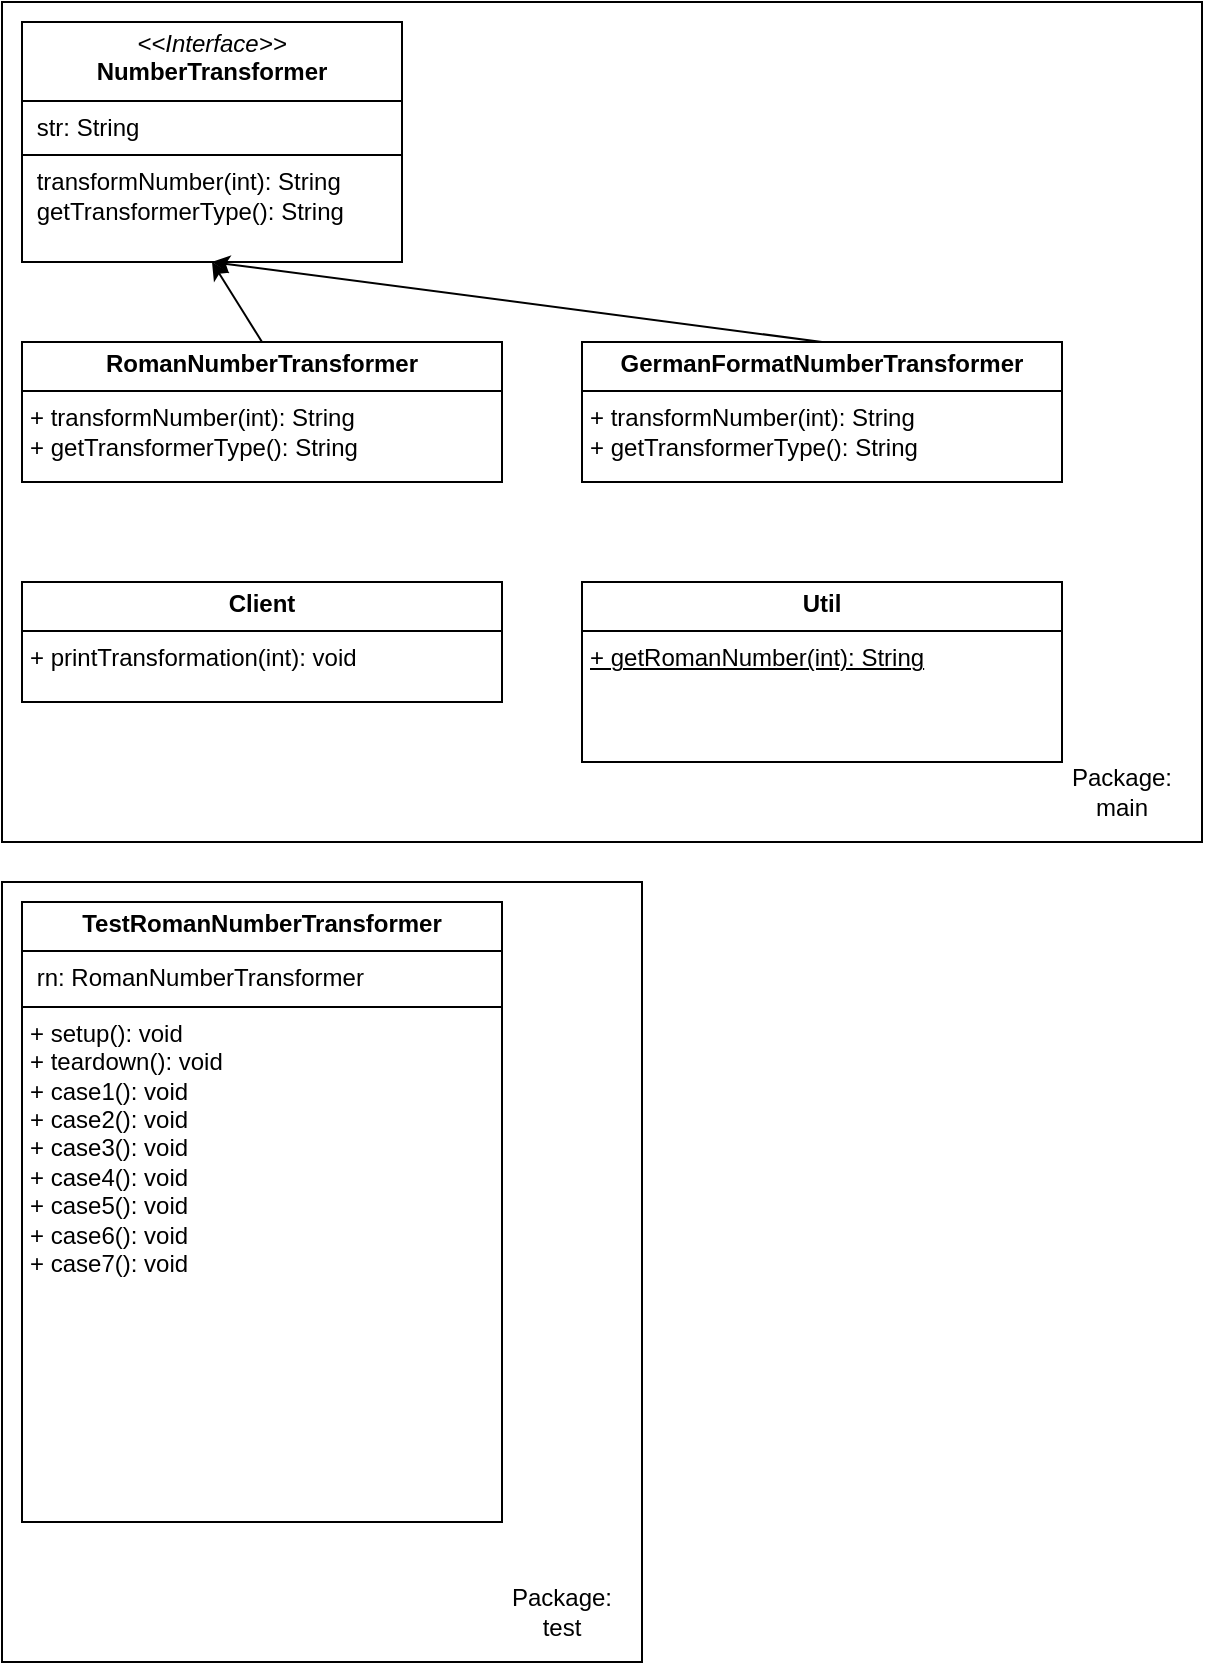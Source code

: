 <mxfile version="24.2.5" type="device">
  <diagram id="C5RBs43oDa-KdzZeNtuy" name="Page-1">
    <mxGraphModel dx="792" dy="1137" grid="1" gridSize="10" guides="1" tooltips="1" connect="1" arrows="1" fold="1" page="1" pageScale="1" pageWidth="827" pageHeight="1169" math="0" shadow="0">
      <root>
        <mxCell id="WIyWlLk6GJQsqaUBKTNV-0" />
        <mxCell id="WIyWlLk6GJQsqaUBKTNV-1" parent="WIyWlLk6GJQsqaUBKTNV-0" />
        <mxCell id="BZ1OjWQloo7pqOP8R0bc-13" value="" style="rounded=0;whiteSpace=wrap;html=1;" vertex="1" parent="WIyWlLk6GJQsqaUBKTNV-1">
          <mxGeometry x="30" y="30" width="600" height="420" as="geometry" />
        </mxCell>
        <mxCell id="BZ1OjWQloo7pqOP8R0bc-1" value="&lt;p style=&quot;margin:0px;margin-top:4px;text-align:center;&quot;&gt;&lt;i&gt;&amp;lt;&amp;lt;Interface&amp;gt;&amp;gt;&lt;/i&gt;&lt;br&gt;&lt;b&gt;NumberTransformer&lt;/b&gt;&lt;/p&gt;&lt;hr size=&quot;1&quot; style=&quot;border-style:solid;&quot;&gt;&lt;p style=&quot;margin:0px;margin-left:4px;&quot;&gt;&amp;nbsp;str: String&lt;br&gt;&lt;/p&gt;&lt;hr size=&quot;1&quot; style=&quot;border-style:solid;&quot;&gt;&lt;p style=&quot;margin:0px;margin-left:4px;&quot;&gt;&amp;nbsp;transformNumber(int): String&lt;br&gt;&amp;nbsp;getTransformerType(): String&lt;/p&gt;" style="verticalAlign=top;align=left;overflow=fill;html=1;whiteSpace=wrap;" vertex="1" parent="WIyWlLk6GJQsqaUBKTNV-1">
          <mxGeometry x="40" y="40" width="190" height="120" as="geometry" />
        </mxCell>
        <mxCell id="BZ1OjWQloo7pqOP8R0bc-2" value="&lt;p style=&quot;margin:0px;margin-top:4px;text-align:center;&quot;&gt;&lt;b&gt;RomanNumberTransformer&lt;/b&gt;&lt;/p&gt;&lt;hr size=&quot;1&quot; style=&quot;border-style:solid;&quot;&gt;&lt;p style=&quot;margin:0px;margin-left:4px;&quot;&gt;&lt;/p&gt;&lt;p style=&quot;margin:0px;margin-left:4px;&quot;&gt;+ transformNumber(int): String&lt;/p&gt;&lt;p style=&quot;margin:0px;margin-left:4px;&quot;&gt;+ getTransformerType(): String&lt;/p&gt;" style="verticalAlign=top;align=left;overflow=fill;html=1;whiteSpace=wrap;" vertex="1" parent="WIyWlLk6GJQsqaUBKTNV-1">
          <mxGeometry x="40" y="200" width="240" height="70" as="geometry" />
        </mxCell>
        <mxCell id="BZ1OjWQloo7pqOP8R0bc-4" value="&lt;p style=&quot;margin:0px;margin-top:4px;text-align:center;&quot;&gt;&lt;b&gt;GermanFormatNumberTransformer&lt;/b&gt;&lt;/p&gt;&lt;hr size=&quot;1&quot; style=&quot;border-style:solid;&quot;&gt;&lt;p style=&quot;margin:0px;margin-left:4px;&quot;&gt;+ transformNumber(int): String&lt;/p&gt;&lt;p style=&quot;margin:0px;margin-left:4px;&quot;&gt;+ getTransformerType(): String&lt;/p&gt;" style="verticalAlign=top;align=left;overflow=fill;html=1;whiteSpace=wrap;" vertex="1" parent="WIyWlLk6GJQsqaUBKTNV-1">
          <mxGeometry x="320" y="200" width="240" height="70" as="geometry" />
        </mxCell>
        <mxCell id="BZ1OjWQloo7pqOP8R0bc-6" value="&lt;p style=&quot;margin:0px;margin-top:4px;text-align:center;&quot;&gt;&lt;b&gt;Util&lt;/b&gt;&lt;/p&gt;&lt;hr size=&quot;1&quot; style=&quot;border-style:solid;&quot;&gt;&lt;p style=&quot;margin:0px;margin-left:4px;&quot;&gt;&lt;u&gt;+ getRomanNumber(int): String&lt;/u&gt;&lt;/p&gt;" style="verticalAlign=top;align=left;overflow=fill;html=1;whiteSpace=wrap;" vertex="1" parent="WIyWlLk6GJQsqaUBKTNV-1">
          <mxGeometry x="320" y="320" width="240" height="90" as="geometry" />
        </mxCell>
        <mxCell id="BZ1OjWQloo7pqOP8R0bc-7" value="&lt;p style=&quot;margin:0px;margin-top:4px;text-align:center;&quot;&gt;&lt;b&gt;Client&lt;/b&gt;&lt;/p&gt;&lt;hr size=&quot;1&quot; style=&quot;border-style:solid;&quot;&gt;&lt;p style=&quot;margin:0px;margin-left:4px;&quot;&gt;+ printTransformation(int): void&lt;/p&gt;" style="verticalAlign=top;align=left;overflow=fill;html=1;whiteSpace=wrap;" vertex="1" parent="WIyWlLk6GJQsqaUBKTNV-1">
          <mxGeometry x="40" y="320" width="240" height="60" as="geometry" />
        </mxCell>
        <mxCell id="BZ1OjWQloo7pqOP8R0bc-8" value="" style="endArrow=classic;html=1;rounded=0;entryX=0.5;entryY=1;entryDx=0;entryDy=0;exitX=0.5;exitY=0;exitDx=0;exitDy=0;" edge="1" parent="WIyWlLk6GJQsqaUBKTNV-1" source="BZ1OjWQloo7pqOP8R0bc-2" target="BZ1OjWQloo7pqOP8R0bc-1">
          <mxGeometry width="50" height="50" relative="1" as="geometry">
            <mxPoint x="400" y="600" as="sourcePoint" />
            <mxPoint x="450" y="550" as="targetPoint" />
          </mxGeometry>
        </mxCell>
        <mxCell id="BZ1OjWQloo7pqOP8R0bc-9" value="" style="endArrow=classic;html=1;rounded=0;entryX=0.5;entryY=1;entryDx=0;entryDy=0;exitX=0.5;exitY=0;exitDx=0;exitDy=0;" edge="1" parent="WIyWlLk6GJQsqaUBKTNV-1" source="BZ1OjWQloo7pqOP8R0bc-4" target="BZ1OjWQloo7pqOP8R0bc-1">
          <mxGeometry width="50" height="50" relative="1" as="geometry">
            <mxPoint x="400" y="600" as="sourcePoint" />
            <mxPoint x="450" y="550" as="targetPoint" />
          </mxGeometry>
        </mxCell>
        <mxCell id="BZ1OjWQloo7pqOP8R0bc-11" value="" style="rounded=0;whiteSpace=wrap;html=1;" vertex="1" parent="WIyWlLk6GJQsqaUBKTNV-1">
          <mxGeometry x="30" y="470" width="320" height="390" as="geometry" />
        </mxCell>
        <mxCell id="BZ1OjWQloo7pqOP8R0bc-5" value="&lt;p style=&quot;margin:0px;margin-top:4px;text-align:center;&quot;&gt;&lt;b&gt;TestRomanNumberTransformer&lt;/b&gt;&lt;/p&gt;&lt;hr size=&quot;1&quot; style=&quot;border-style:solid;&quot;&gt;&lt;p style=&quot;margin:0px;margin-left:4px;&quot;&gt;&amp;nbsp;rn: RomanNumberTransformer&lt;/p&gt;&lt;hr size=&quot;1&quot; style=&quot;border-style:solid;&quot;&gt;&lt;p style=&quot;margin:0px;margin-left:4px;&quot;&gt;+ setup(): void&lt;/p&gt;&lt;p style=&quot;margin:0px;margin-left:4px;&quot;&gt;+ teardown(): void&lt;br&gt;&lt;/p&gt;&lt;p style=&quot;margin:0px;margin-left:4px;&quot;&gt;+ case1(): void&lt;br&gt;&lt;/p&gt;&lt;p style=&quot;margin:0px;margin-left:4px;&quot;&gt;+ case2(): void&lt;br&gt;&lt;/p&gt;&lt;p style=&quot;margin:0px;margin-left:4px;&quot;&gt;+ case3(): void&lt;br&gt;&lt;/p&gt;&lt;p style=&quot;margin:0px;margin-left:4px;&quot;&gt;+ case4(): void&lt;br&gt;&lt;/p&gt;&lt;p style=&quot;margin:0px;margin-left:4px;&quot;&gt;+ case5(): void&lt;br&gt;&lt;/p&gt;&lt;p style=&quot;margin:0px;margin-left:4px;&quot;&gt;+ case6(): void&lt;br&gt;&lt;/p&gt;&lt;p style=&quot;margin:0px;margin-left:4px;&quot;&gt;+ case7(): void&lt;br&gt;&lt;/p&gt;" style="verticalAlign=top;align=left;overflow=fill;html=1;whiteSpace=wrap;" vertex="1" parent="WIyWlLk6GJQsqaUBKTNV-1">
          <mxGeometry x="40" y="480" width="240" height="310" as="geometry" />
        </mxCell>
        <mxCell id="BZ1OjWQloo7pqOP8R0bc-12" value="Package:&lt;div&gt;test&lt;/div&gt;" style="text;html=1;align=center;verticalAlign=middle;whiteSpace=wrap;rounded=0;" vertex="1" parent="WIyWlLk6GJQsqaUBKTNV-1">
          <mxGeometry x="280" y="820" width="60" height="30" as="geometry" />
        </mxCell>
        <mxCell id="BZ1OjWQloo7pqOP8R0bc-14" value="Package:&lt;div&gt;main&lt;/div&gt;" style="text;html=1;align=center;verticalAlign=middle;whiteSpace=wrap;rounded=0;" vertex="1" parent="WIyWlLk6GJQsqaUBKTNV-1">
          <mxGeometry x="560" y="410" width="60" height="30" as="geometry" />
        </mxCell>
      </root>
    </mxGraphModel>
  </diagram>
</mxfile>
